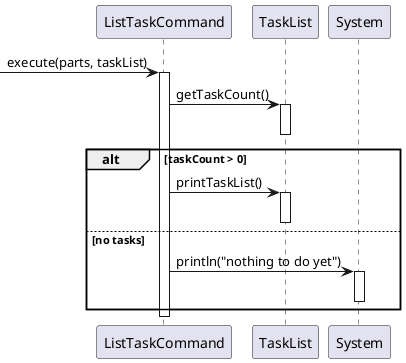 @startuml
'https://plantuml.com/sequence-diagram

participant "ListTaskCommand" as ListCmd
participant "TaskList" as TaskList
participant "System" as Console

-> ListCmd : execute(parts, taskList)
activate ListCmd

ListCmd -> TaskList : getTaskCount()
activate TaskList
deactivate TaskList

alt taskCount > 0
    ListCmd -> TaskList : printTaskList()
    activate TaskList
    deactivate TaskList
else no tasks
    ListCmd -> Console : println("nothing to do yet")
    activate Console
    deactivate Console
end

deactivate ListCmd
@enduml